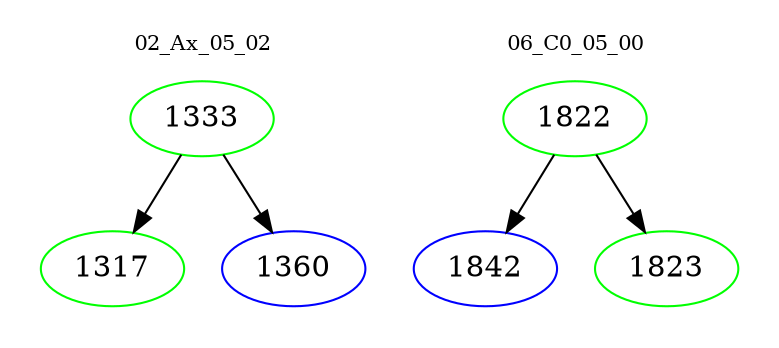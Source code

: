 digraph{
subgraph cluster_0 {
color = white
label = "02_Ax_05_02";
fontsize=10;
T0_1333 [label="1333", color="green"]
T0_1333 -> T0_1317 [color="black"]
T0_1317 [label="1317", color="green"]
T0_1333 -> T0_1360 [color="black"]
T0_1360 [label="1360", color="blue"]
}
subgraph cluster_1 {
color = white
label = "06_C0_05_00";
fontsize=10;
T1_1822 [label="1822", color="green"]
T1_1822 -> T1_1842 [color="black"]
T1_1842 [label="1842", color="blue"]
T1_1822 -> T1_1823 [color="black"]
T1_1823 [label="1823", color="green"]
}
}
